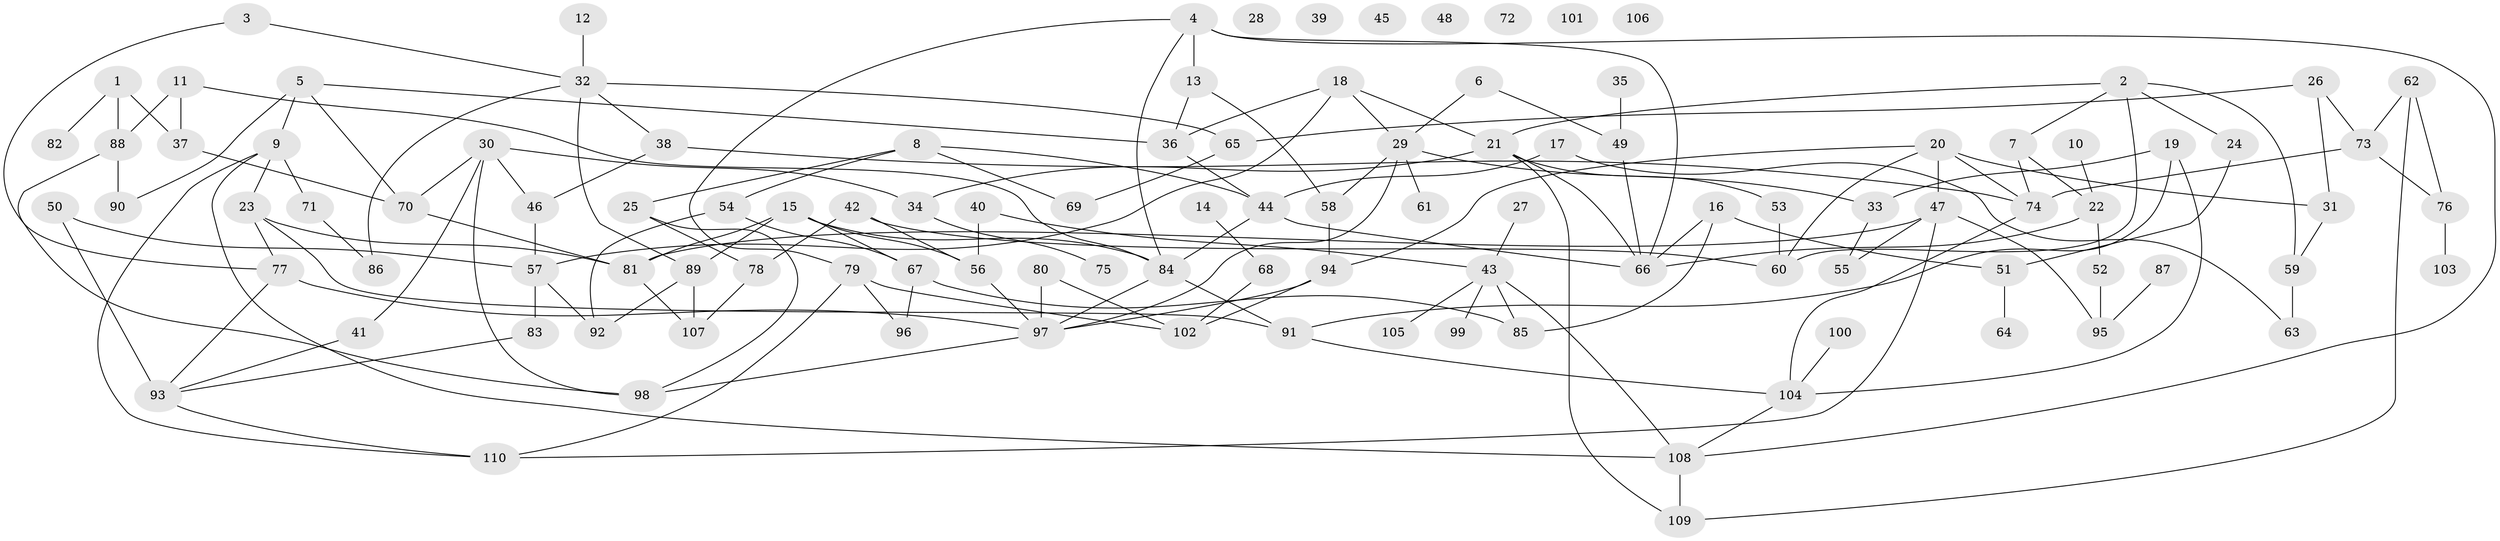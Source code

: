 // Generated by graph-tools (version 1.1) at 2025/25/03/09/25 03:25:20]
// undirected, 110 vertices, 166 edges
graph export_dot {
graph [start="1"]
  node [color=gray90,style=filled];
  1;
  2;
  3;
  4;
  5;
  6;
  7;
  8;
  9;
  10;
  11;
  12;
  13;
  14;
  15;
  16;
  17;
  18;
  19;
  20;
  21;
  22;
  23;
  24;
  25;
  26;
  27;
  28;
  29;
  30;
  31;
  32;
  33;
  34;
  35;
  36;
  37;
  38;
  39;
  40;
  41;
  42;
  43;
  44;
  45;
  46;
  47;
  48;
  49;
  50;
  51;
  52;
  53;
  54;
  55;
  56;
  57;
  58;
  59;
  60;
  61;
  62;
  63;
  64;
  65;
  66;
  67;
  68;
  69;
  70;
  71;
  72;
  73;
  74;
  75;
  76;
  77;
  78;
  79;
  80;
  81;
  82;
  83;
  84;
  85;
  86;
  87;
  88;
  89;
  90;
  91;
  92;
  93;
  94;
  95;
  96;
  97;
  98;
  99;
  100;
  101;
  102;
  103;
  104;
  105;
  106;
  107;
  108;
  109;
  110;
  1 -- 37;
  1 -- 82;
  1 -- 88;
  2 -- 7;
  2 -- 21;
  2 -- 24;
  2 -- 59;
  2 -- 60;
  3 -- 32;
  3 -- 77;
  4 -- 13;
  4 -- 66;
  4 -- 79;
  4 -- 84;
  4 -- 108;
  5 -- 9;
  5 -- 36;
  5 -- 70;
  5 -- 90;
  6 -- 29;
  6 -- 49;
  7 -- 22;
  7 -- 74;
  8 -- 25;
  8 -- 44;
  8 -- 54;
  8 -- 69;
  9 -- 23;
  9 -- 71;
  9 -- 108;
  9 -- 110;
  10 -- 22;
  11 -- 37;
  11 -- 84;
  11 -- 88;
  12 -- 32;
  13 -- 36;
  13 -- 58;
  14 -- 68;
  15 -- 56;
  15 -- 67;
  15 -- 81;
  15 -- 84;
  15 -- 89;
  16 -- 51;
  16 -- 66;
  16 -- 85;
  17 -- 44;
  17 -- 63;
  18 -- 21;
  18 -- 29;
  18 -- 36;
  18 -- 57;
  19 -- 33;
  19 -- 91;
  19 -- 104;
  20 -- 31;
  20 -- 47;
  20 -- 60;
  20 -- 74;
  20 -- 94;
  21 -- 34;
  21 -- 53;
  21 -- 66;
  21 -- 109;
  22 -- 52;
  22 -- 66;
  23 -- 77;
  23 -- 81;
  23 -- 91;
  24 -- 51;
  25 -- 78;
  25 -- 98;
  26 -- 31;
  26 -- 65;
  26 -- 73;
  27 -- 43;
  29 -- 33;
  29 -- 58;
  29 -- 61;
  29 -- 97;
  30 -- 34;
  30 -- 41;
  30 -- 46;
  30 -- 70;
  30 -- 98;
  31 -- 59;
  32 -- 38;
  32 -- 65;
  32 -- 86;
  32 -- 89;
  33 -- 55;
  34 -- 75;
  35 -- 49;
  36 -- 44;
  37 -- 70;
  38 -- 46;
  38 -- 74;
  40 -- 43;
  40 -- 56;
  41 -- 93;
  42 -- 56;
  42 -- 60;
  42 -- 78;
  43 -- 85;
  43 -- 99;
  43 -- 105;
  43 -- 108;
  44 -- 66;
  44 -- 84;
  46 -- 57;
  47 -- 55;
  47 -- 81;
  47 -- 95;
  47 -- 110;
  49 -- 66;
  50 -- 57;
  50 -- 93;
  51 -- 64;
  52 -- 95;
  53 -- 60;
  54 -- 67;
  54 -- 92;
  56 -- 97;
  57 -- 83;
  57 -- 92;
  58 -- 94;
  59 -- 63;
  62 -- 73;
  62 -- 76;
  62 -- 109;
  65 -- 69;
  67 -- 85;
  67 -- 96;
  68 -- 102;
  70 -- 81;
  71 -- 86;
  73 -- 74;
  73 -- 76;
  74 -- 104;
  76 -- 103;
  77 -- 93;
  77 -- 97;
  78 -- 107;
  79 -- 96;
  79 -- 102;
  79 -- 110;
  80 -- 97;
  80 -- 102;
  81 -- 107;
  83 -- 93;
  84 -- 91;
  84 -- 97;
  87 -- 95;
  88 -- 90;
  88 -- 98;
  89 -- 92;
  89 -- 107;
  91 -- 104;
  93 -- 110;
  94 -- 97;
  94 -- 102;
  97 -- 98;
  100 -- 104;
  104 -- 108;
  108 -- 109;
}
